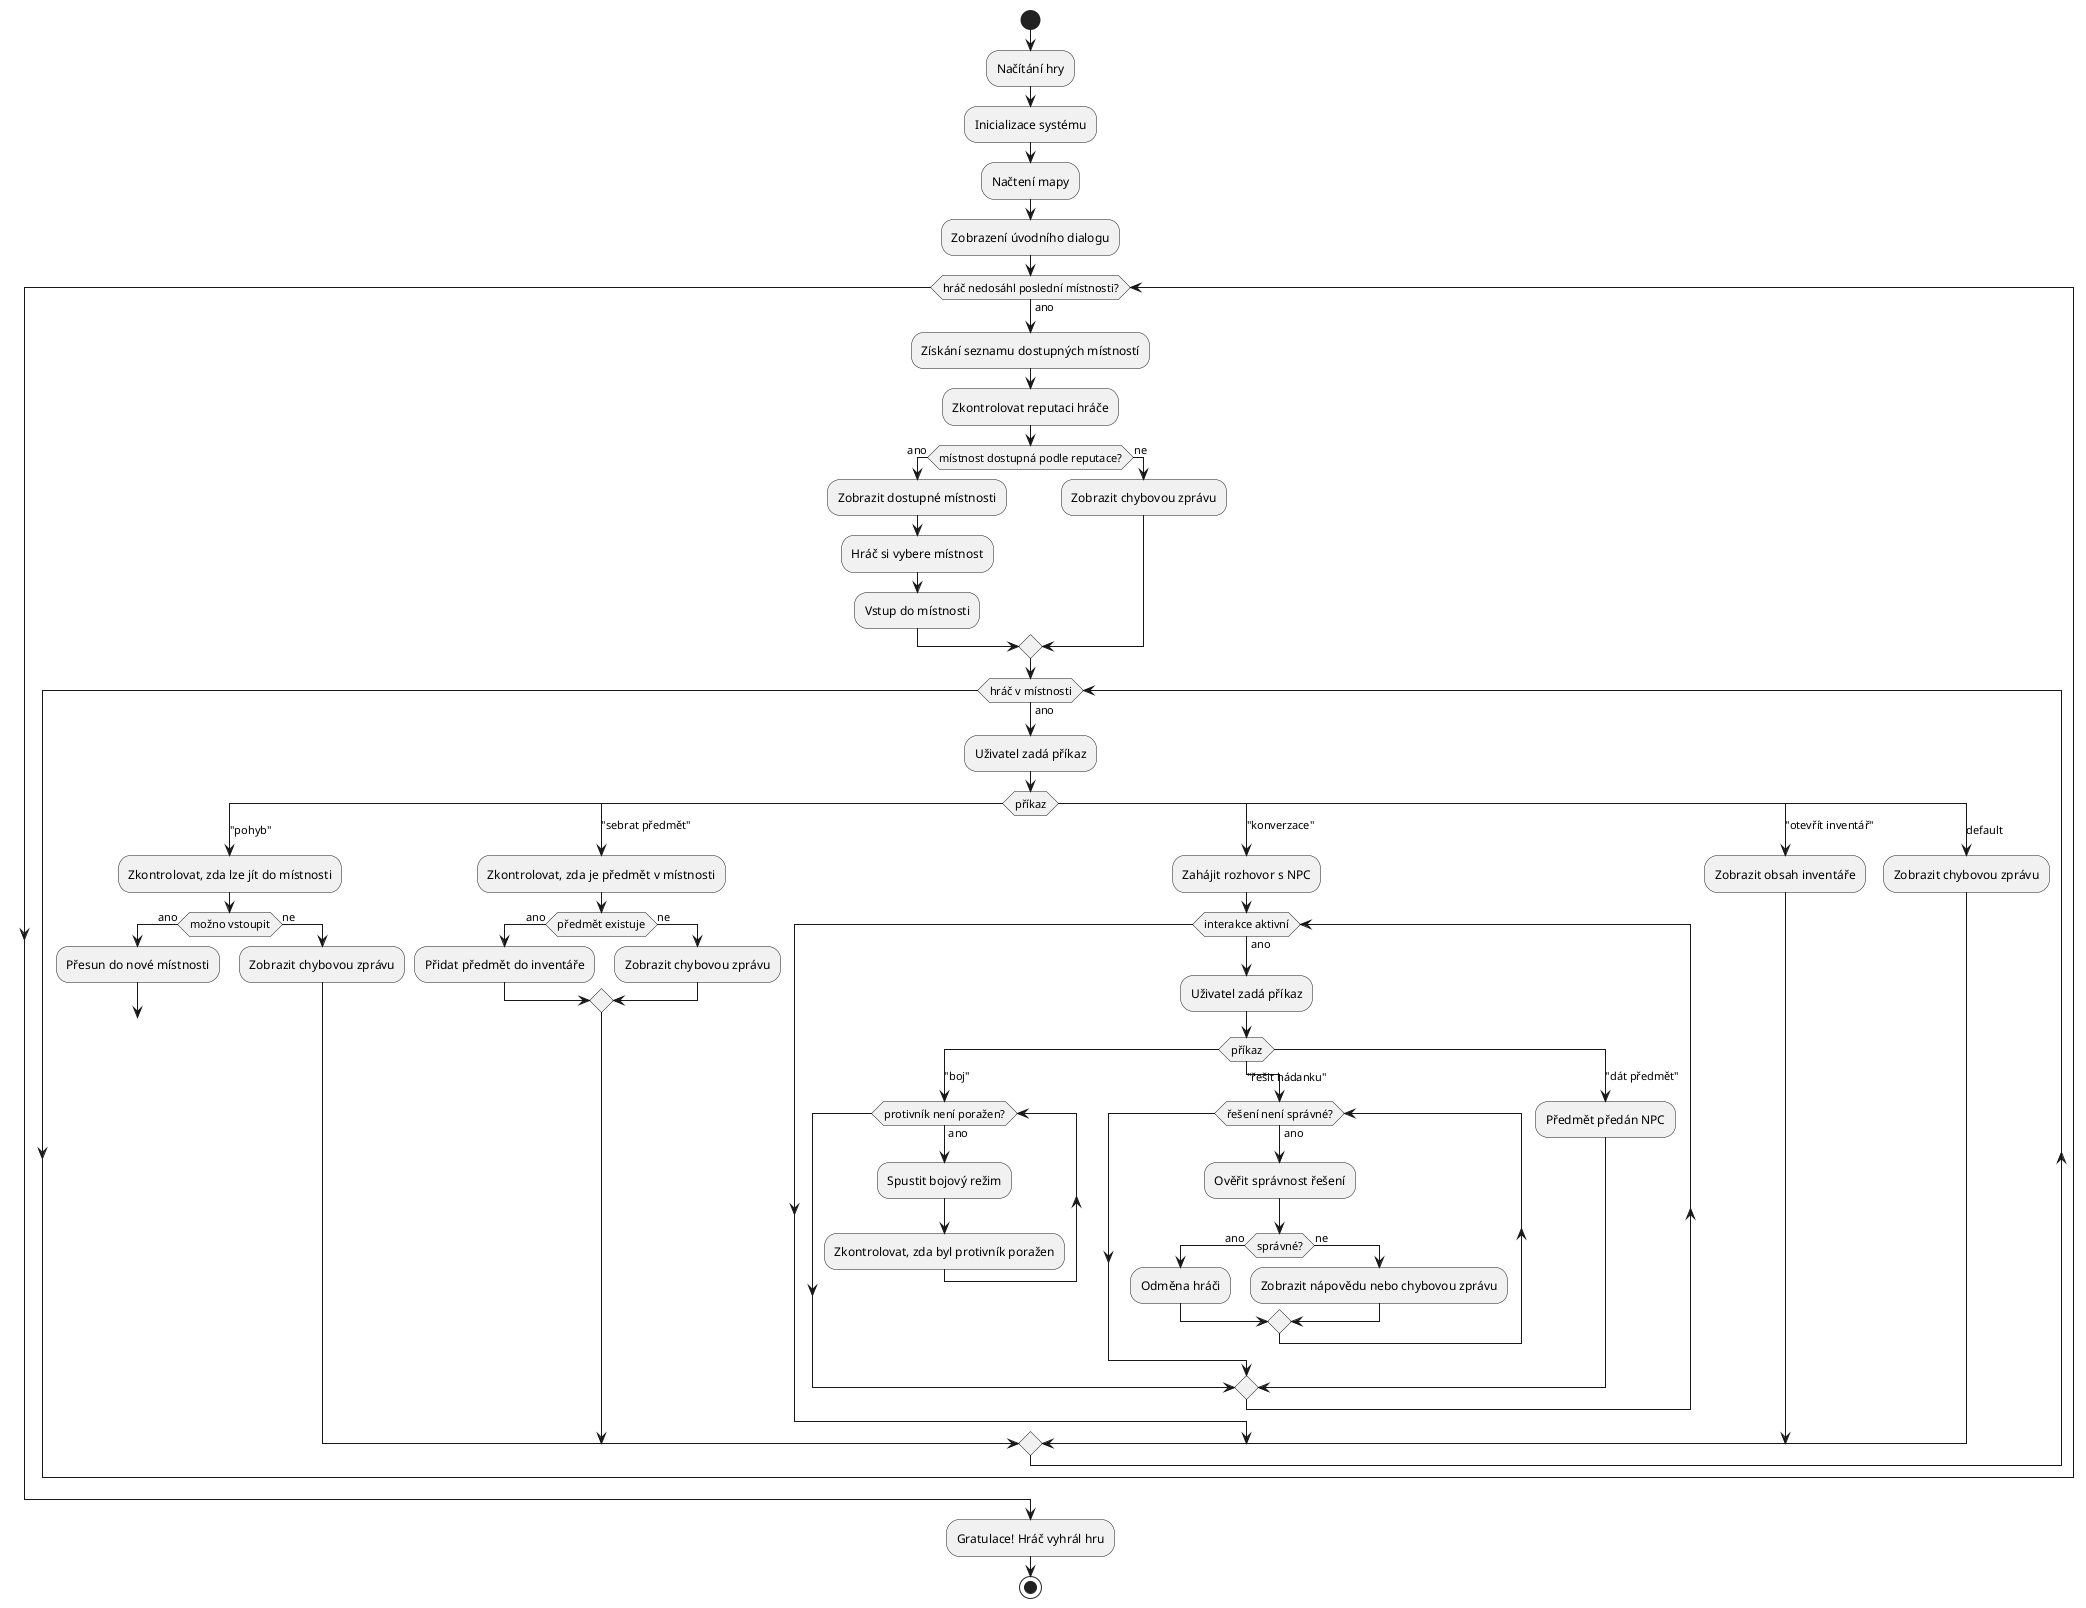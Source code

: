 @startuml
start

:Načítání hry;
:Inicializace systému;
:Načtení mapy;

:Zobrazení úvodního dialogu;

while (hráč nedosáhl poslední místnosti?) is (ano)
  :Získání seznamu dostupných místností;
  :Zkontrolovat reputaci hráče;
  if (místnost dostupná podle reputace?) then (ano)
    :Zobrazit dostupné místnosti;
    :Hráč si vybere místnost;
    :Vstup do místnosti;
  else (ne)
    :Zobrazit chybovou zprávu;
  endif

  while (hráč v místnosti) is (ano)
    :Uživatel zadá příkaz;
    switch (příkaz)
      case ("pohyb")
        :Zkontrolovat, zda lze jít do místnosti;
        if (možno vstoupit) then (ano)
          :Přesun do nové místnosti;
          break
        else (ne)
          :Zobrazit chybovou zprávu;
        endif
      case ("sebrat předmět")
        :Zkontrolovat, zda je předmět v místnosti;
        if (předmět existuje) then (ano)
          :Přidat předmět do inventáře;
        else (ne)
          :Zobrazit chybovou zprávu;
        endif
      case ("konverzace")
        :Zahájit rozhovor s NPC;
        while (interakce aktivní) is (ano)
          :Uživatel zadá příkaz;
          switch (příkaz)
            case ("boj")
              while (protivník není poražen?) is (ano)
                :Spustit bojový režim;
                :Zkontrolovat, zda byl protivník poražen;
              endwhile
            case ("řešit hádanku")
              while (řešení není správné?) is (ano)
                :Ověřit správnost řešení;
                if (správné?) then (ano)
                  :Odměna hráči;
                else (ne)
                  :Zobrazit nápovědu nebo chybovou zprávu;
                endif
              endwhile
            case ("dát předmět")
              :Předmět předán NPC;
          endswitch
        endwhile
      case ("otevřít inventář")
        :Zobrazit obsah inventáře;
      case (default)
        :Zobrazit chybovou zprávu;
    endswitch
  endwhile
endwhile

:Gratulace! Hráč vyhrál hru;
stop
@enduml
